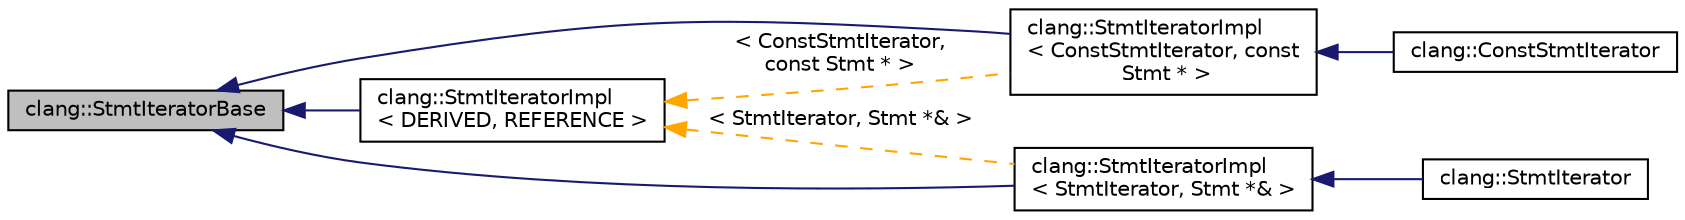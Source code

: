 digraph "clang::StmtIteratorBase"
{
 // LATEX_PDF_SIZE
  bgcolor="transparent";
  edge [fontname="Helvetica",fontsize="10",labelfontname="Helvetica",labelfontsize="10"];
  node [fontname="Helvetica",fontsize="10",shape=record];
  rankdir="LR";
  Node1 [label="clang::StmtIteratorBase",height=0.2,width=0.4,color="black", fillcolor="grey75", style="filled", fontcolor="black",tooltip=" "];
  Node1 -> Node2 [dir="back",color="midnightblue",fontsize="10",style="solid",fontname="Helvetica"];
  Node2 [label="clang::StmtIteratorImpl\l\< DERIVED, REFERENCE \>",height=0.2,width=0.4,color="black",URL="$classclang_1_1StmtIteratorImpl.html",tooltip=" "];
  Node2 -> Node3 [dir="back",color="orange",fontsize="10",style="dashed",label=" \< ConstStmtIterator,\l const Stmt * \>" ,fontname="Helvetica"];
  Node3 [label="clang::StmtIteratorImpl\l\< ConstStmtIterator, const\l Stmt * \>",height=0.2,width=0.4,color="black",URL="$classclang_1_1StmtIteratorImpl.html",tooltip=" "];
  Node3 -> Node4 [dir="back",color="midnightblue",fontsize="10",style="solid",fontname="Helvetica"];
  Node4 [label="clang::ConstStmtIterator",height=0.2,width=0.4,color="black",URL="$structclang_1_1ConstStmtIterator.html",tooltip=" "];
  Node2 -> Node5 [dir="back",color="orange",fontsize="10",style="dashed",label=" \< StmtIterator, Stmt *& \>" ,fontname="Helvetica"];
  Node5 [label="clang::StmtIteratorImpl\l\< StmtIterator, Stmt *& \>",height=0.2,width=0.4,color="black",URL="$classclang_1_1StmtIteratorImpl.html",tooltip=" "];
  Node5 -> Node6 [dir="back",color="midnightblue",fontsize="10",style="solid",fontname="Helvetica"];
  Node6 [label="clang::StmtIterator",height=0.2,width=0.4,color="black",URL="$structclang_1_1StmtIterator.html",tooltip=" "];
  Node1 -> Node3 [dir="back",color="midnightblue",fontsize="10",style="solid",fontname="Helvetica"];
  Node1 -> Node5 [dir="back",color="midnightblue",fontsize="10",style="solid",fontname="Helvetica"];
}
